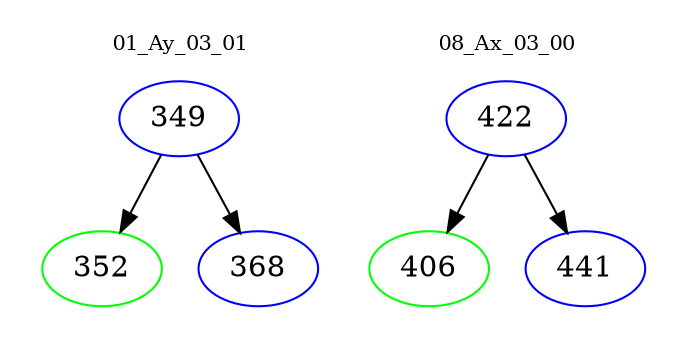 digraph{
subgraph cluster_0 {
color = white
label = "01_Ay_03_01";
fontsize=10;
T0_349 [label="349", color="blue"]
T0_349 -> T0_352 [color="black"]
T0_352 [label="352", color="green"]
T0_349 -> T0_368 [color="black"]
T0_368 [label="368", color="blue"]
}
subgraph cluster_1 {
color = white
label = "08_Ax_03_00";
fontsize=10;
T1_422 [label="422", color="blue"]
T1_422 -> T1_406 [color="black"]
T1_406 [label="406", color="green"]
T1_422 -> T1_441 [color="black"]
T1_441 [label="441", color="blue"]
}
}
